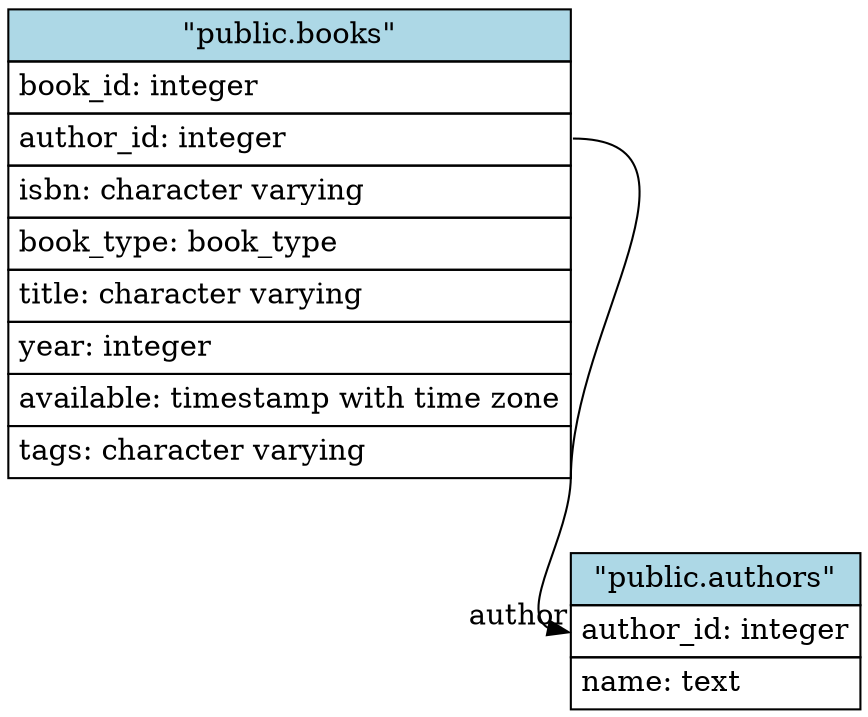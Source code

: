 // Generated by XO.
digraph public {
	// Defaults
	node [shape=none, margin=0]
	
	// Nodes (tables)
	"public.authors" [ label=<
		<table border="0" cellborder="1" cellspacing="0" cellpadding="4">
		<tr><td bgcolor="lightblue">"public.authors"</td></tr>
		<tr><td align="left" PORT="author_id">author_id: integer</td></tr>
		<tr><td align="left" PORT="name">name: text</td></tr>
		</table>> ]
	
	"public.books" [ label=<
		<table border="0" cellborder="1" cellspacing="0" cellpadding="4">
		<tr><td bgcolor="lightblue">"public.books"</td></tr>
		<tr><td align="left" PORT="book_id">book_id: integer</td></tr>
		<tr><td align="left" PORT="author_id">author_id: integer</td></tr>
		<tr><td align="left" PORT="isbn">isbn: character varying</td></tr>
		<tr><td align="left" PORT="book_type">book_type: book_type</td></tr>
		<tr><td align="left" PORT="title">title: character varying</td></tr>
		<tr><td align="left" PORT="year">year: integer</td></tr>
		<tr><td align="left" PORT="available">available: timestamp with time zone</td></tr>
		<tr><td align="left" PORT="tags">tags: character varying</td></tr>
		</table>> ]
	
	"public.books":"author_id":e -> "public.authors":"author_id":w [
		headlabel="author"]
}

